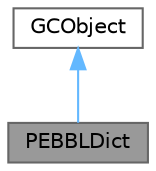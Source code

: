 digraph "PEBBLDict"
{
 // LATEX_PDF_SIZE
  bgcolor="transparent";
  edge [fontname=Helvetica,fontsize=10,labelfontname=Helvetica,labelfontsize=10];
  node [fontname=Helvetica,fontsize=10,shape=box,height=0.2,width=0.4];
  Node1 [id="Node000001",label="PEBBLDict",height=0.2,width=0.4,color="gray40", fillcolor="grey60", style="filled", fontcolor="black",tooltip="Garbage-collected dictionary object."];
  Node2 -> Node1 [id="edge1_Node000001_Node000002",dir="back",color="steelblue1",style="solid",tooltip=" "];
  Node2 [id="Node000002",label="GCObject",height=0.2,width=0.4,color="gray40", fillcolor="white", style="filled",URL="$structGCObject.html",tooltip="Base class for all garbage-collected objects."];
}
